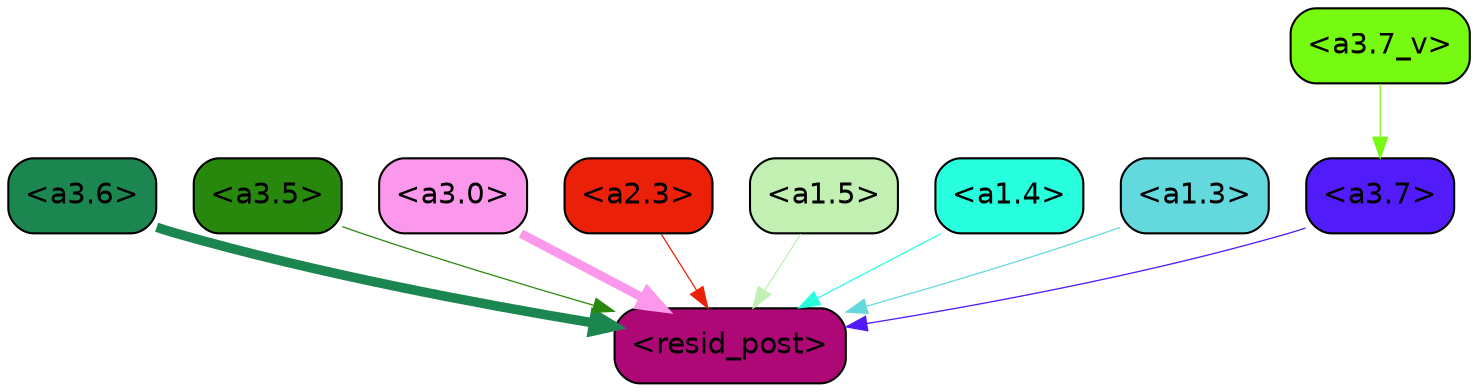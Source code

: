 strict digraph "" {
	graph [bgcolor=transparent,
		layout=dot,
		overlap=false,
		splines=true
	];
	"<a3.7>"	[color=black,
		fillcolor="#521cfa",
		fontname=Helvetica,
		shape=box,
		style="filled, rounded"];
	"<resid_post>"	[color=black,
		fillcolor="#ae0877",
		fontname=Helvetica,
		shape=box,
		style="filled, rounded"];
	"<a3.7>" -> "<resid_post>"	[color="#521cfa",
		penwidth=0.6239100098609924];
	"<a3.6>"	[color=black,
		fillcolor="#1c8651",
		fontname=Helvetica,
		shape=box,
		style="filled, rounded"];
	"<a3.6>" -> "<resid_post>"	[color="#1c8651",
		penwidth=4.569062113761902];
	"<a3.5>"	[color=black,
		fillcolor="#28870d",
		fontname=Helvetica,
		shape=box,
		style="filled, rounded"];
	"<a3.5>" -> "<resid_post>"	[color="#28870d",
		penwidth=0.6];
	"<a3.0>"	[color=black,
		fillcolor="#fc98ec",
		fontname=Helvetica,
		shape=box,
		style="filled, rounded"];
	"<a3.0>" -> "<resid_post>"	[color="#fc98ec",
		penwidth=4.283544182777405];
	"<a2.3>"	[color=black,
		fillcolor="#ea2009",
		fontname=Helvetica,
		shape=box,
		style="filled, rounded"];
	"<a2.3>" -> "<resid_post>"	[color="#ea2009",
		penwidth=0.6];
	"<a1.5>"	[color=black,
		fillcolor="#c1f0b2",
		fontname=Helvetica,
		shape=box,
		style="filled, rounded"];
	"<a1.5>" -> "<resid_post>"	[color="#c1f0b2",
		penwidth=0.6];
	"<a1.4>"	[color=black,
		fillcolor="#27ffdf",
		fontname=Helvetica,
		shape=box,
		style="filled, rounded"];
	"<a1.4>" -> "<resid_post>"	[color="#27ffdf",
		penwidth=0.6];
	"<a1.3>"	[color=black,
		fillcolor="#63d9dd",
		fontname=Helvetica,
		shape=box,
		style="filled, rounded"];
	"<a1.3>" -> "<resid_post>"	[color="#63d9dd",
		penwidth=0.6];
	"<a3.7_v>"	[color=black,
		fillcolor="#77fa12",
		fontname=Helvetica,
		shape=box,
		style="filled, rounded"];
	"<a3.7_v>" -> "<a3.7>"	[color="#77fa12",
		penwidth=0.6];
}
